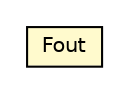 #!/usr/local/bin/dot
#
# Class diagram 
# Generated by UMLGraph version R5_6-24-gf6e263 (http://www.umlgraph.org/)
#

digraph G {
	edge [fontname="Helvetica",fontsize=10,labelfontname="Helvetica",labelfontsize=10];
	node [fontname="Helvetica",fontsize=10,shape=plaintext];
	nodesep=0.25;
	ranksep=0.5;
	// nl.egem.stuf.stuf0204.Stuurgegevens.Fout
	c201380 [label=<<table title="nl.egem.stuf.stuf0204.Stuurgegevens.Fout" border="0" cellborder="1" cellspacing="0" cellpadding="2" port="p" bgcolor="lemonChiffon" href="./Stuurgegevens.Fout.html">
		<tr><td><table border="0" cellspacing="0" cellpadding="1">
<tr><td align="center" balign="center"> Fout </td></tr>
		</table></td></tr>
		</table>>, URL="./Stuurgegevens.Fout.html", fontname="Helvetica", fontcolor="black", fontsize=10.0];
}

